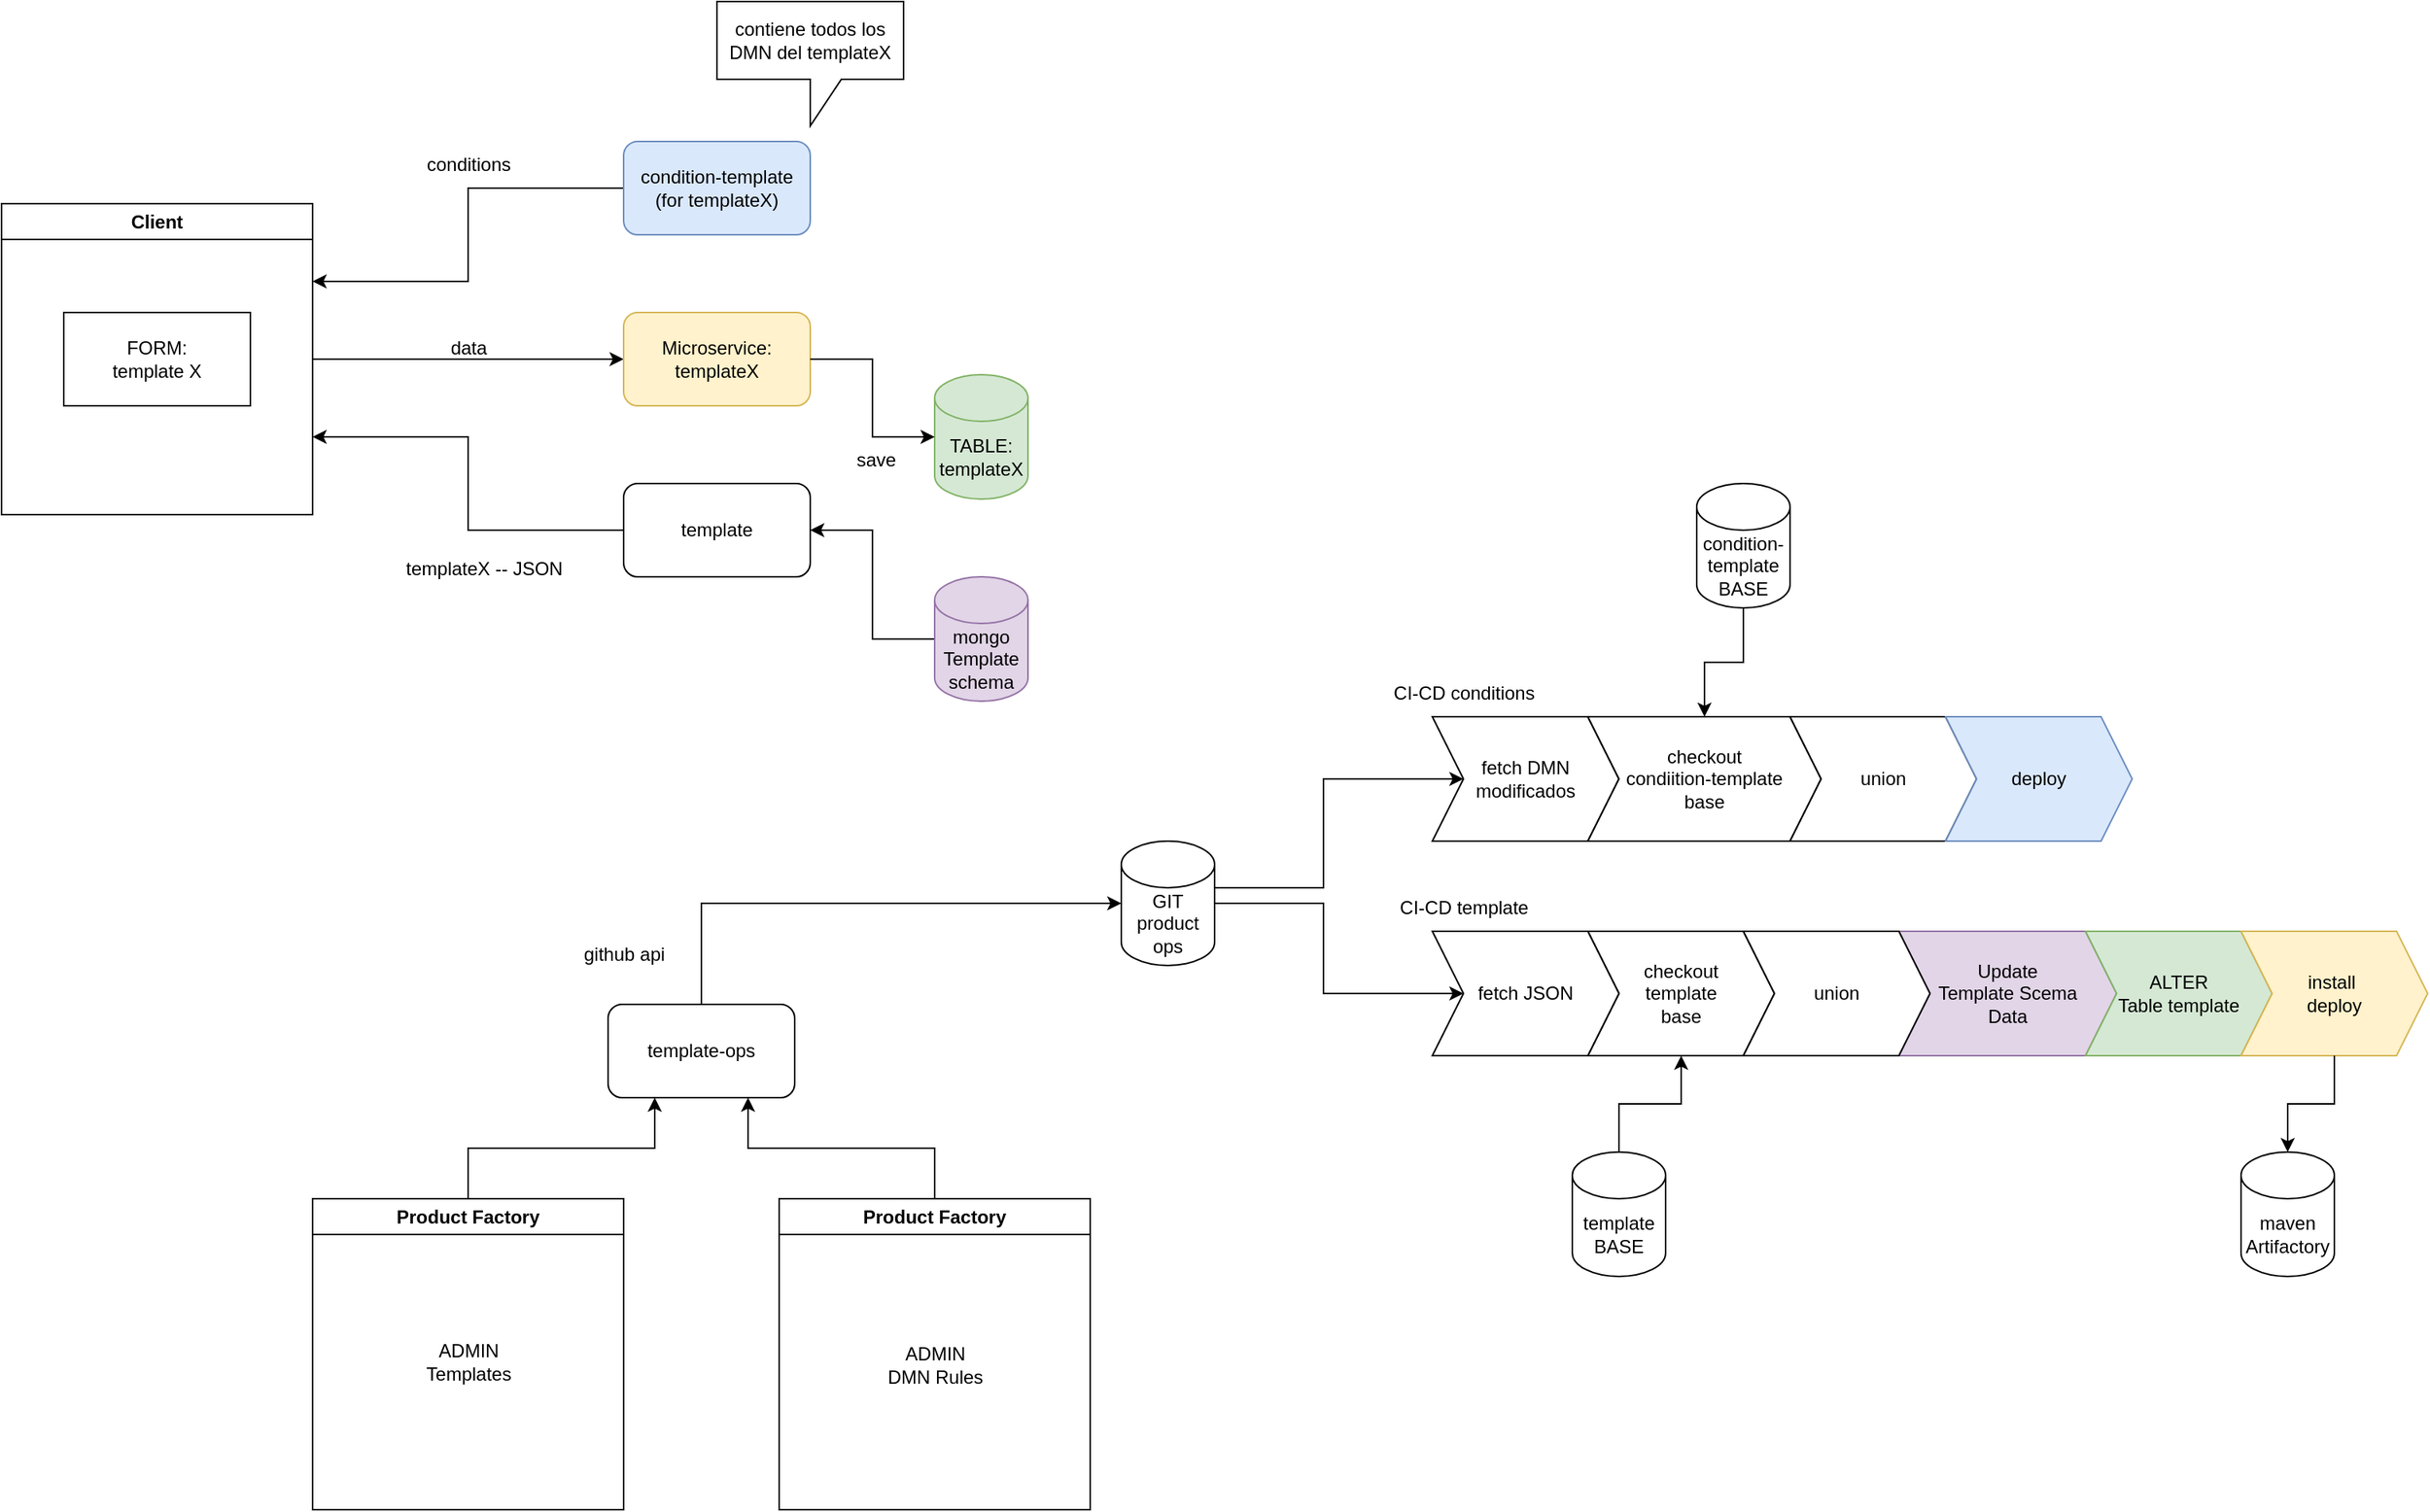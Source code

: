 <mxfile version="22.1.21" type="device">
  <diagram name="Página-1" id="6k7rhCxzKk-07utCUuns">
    <mxGraphModel dx="1802" dy="834" grid="1" gridSize="10" guides="1" tooltips="1" connect="1" arrows="1" fold="1" page="1" pageScale="1" pageWidth="1654" pageHeight="1169" math="0" shadow="0">
      <root>
        <mxCell id="0" />
        <mxCell id="1" parent="0" />
        <mxCell id="9JzTbqGydcHyfj5UqKp7-38" style="edgeStyle=orthogonalEdgeStyle;rounded=0;orthogonalLoop=1;jettySize=auto;html=1;entryX=0;entryY=0.5;entryDx=0;entryDy=0;" edge="1" parent="1" source="9JzTbqGydcHyfj5UqKp7-1" target="9JzTbqGydcHyfj5UqKp7-33">
          <mxGeometry relative="1" as="geometry">
            <Array as="points">
              <mxPoint x="930" y="650" />
              <mxPoint x="930" y="580" />
            </Array>
          </mxGeometry>
        </mxCell>
        <mxCell id="9JzTbqGydcHyfj5UqKp7-44" style="edgeStyle=orthogonalEdgeStyle;rounded=0;orthogonalLoop=1;jettySize=auto;html=1;entryX=0;entryY=0.5;entryDx=0;entryDy=0;" edge="1" parent="1" source="9JzTbqGydcHyfj5UqKp7-1" target="9JzTbqGydcHyfj5UqKp7-45">
          <mxGeometry relative="1" as="geometry">
            <mxPoint x="960" y="720" as="targetPoint" />
          </mxGeometry>
        </mxCell>
        <mxCell id="9JzTbqGydcHyfj5UqKp7-1" value="GIT&lt;br&gt;product ops" style="shape=cylinder3;whiteSpace=wrap;html=1;boundedLbl=1;backgroundOutline=1;size=15;" vertex="1" parent="1">
          <mxGeometry x="800" y="620" width="60" height="80" as="geometry" />
        </mxCell>
        <mxCell id="9JzTbqGydcHyfj5UqKp7-3" style="edgeStyle=orthogonalEdgeStyle;rounded=0;orthogonalLoop=1;jettySize=auto;html=1;" edge="1" parent="1" source="9JzTbqGydcHyfj5UqKp7-2" target="9JzTbqGydcHyfj5UqKp7-1">
          <mxGeometry relative="1" as="geometry">
            <Array as="points">
              <mxPoint x="530" y="660" />
            </Array>
          </mxGeometry>
        </mxCell>
        <mxCell id="9JzTbqGydcHyfj5UqKp7-2" value="template-ops" style="rounded=1;whiteSpace=wrap;html=1;" vertex="1" parent="1">
          <mxGeometry x="470" y="725" width="120" height="60" as="geometry" />
        </mxCell>
        <mxCell id="9JzTbqGydcHyfj5UqKp7-4" value="github api" style="text;html=1;align=center;verticalAlign=middle;resizable=0;points=[];autosize=1;strokeColor=none;fillColor=none;" vertex="1" parent="1">
          <mxGeometry x="440" y="678" width="80" height="30" as="geometry" />
        </mxCell>
        <mxCell id="9JzTbqGydcHyfj5UqKp7-10" style="edgeStyle=orthogonalEdgeStyle;rounded=0;orthogonalLoop=1;jettySize=auto;html=1;entryX=0.25;entryY=1;entryDx=0;entryDy=0;" edge="1" parent="1" source="9JzTbqGydcHyfj5UqKp7-5" target="9JzTbqGydcHyfj5UqKp7-2">
          <mxGeometry relative="1" as="geometry" />
        </mxCell>
        <mxCell id="9JzTbqGydcHyfj5UqKp7-5" value="Product Factory" style="swimlane;whiteSpace=wrap;html=1;" vertex="1" parent="1">
          <mxGeometry x="280" y="850" width="200" height="200" as="geometry" />
        </mxCell>
        <mxCell id="9JzTbqGydcHyfj5UqKp7-6" value="ADMIN&lt;br&gt;Templates" style="text;html=1;align=center;verticalAlign=middle;resizable=0;points=[];autosize=1;strokeColor=none;fillColor=none;" vertex="1" parent="9JzTbqGydcHyfj5UqKp7-5">
          <mxGeometry x="60" y="85" width="80" height="40" as="geometry" />
        </mxCell>
        <mxCell id="9JzTbqGydcHyfj5UqKp7-9" style="edgeStyle=orthogonalEdgeStyle;rounded=0;orthogonalLoop=1;jettySize=auto;html=1;entryX=0.75;entryY=1;entryDx=0;entryDy=0;" edge="1" parent="1" source="9JzTbqGydcHyfj5UqKp7-7" target="9JzTbqGydcHyfj5UqKp7-2">
          <mxGeometry relative="1" as="geometry" />
        </mxCell>
        <mxCell id="9JzTbqGydcHyfj5UqKp7-7" value="Product Factory" style="swimlane;whiteSpace=wrap;html=1;" vertex="1" parent="1">
          <mxGeometry x="580" y="850" width="200" height="200" as="geometry" />
        </mxCell>
        <mxCell id="9JzTbqGydcHyfj5UqKp7-8" value="&lt;br&gt;ADMIN&lt;br&gt;DMN Rules" style="text;html=1;align=center;verticalAlign=middle;resizable=0;points=[];autosize=1;strokeColor=none;fillColor=none;" vertex="1" parent="9JzTbqGydcHyfj5UqKp7-7">
          <mxGeometry x="60" y="70" width="80" height="60" as="geometry" />
        </mxCell>
        <mxCell id="9JzTbqGydcHyfj5UqKp7-23" style="edgeStyle=orthogonalEdgeStyle;rounded=0;orthogonalLoop=1;jettySize=auto;html=1;" edge="1" parent="1" source="9JzTbqGydcHyfj5UqKp7-11" target="9JzTbqGydcHyfj5UqKp7-21">
          <mxGeometry relative="1" as="geometry" />
        </mxCell>
        <mxCell id="9JzTbqGydcHyfj5UqKp7-11" value="Client" style="swimlane;whiteSpace=wrap;html=1;" vertex="1" parent="1">
          <mxGeometry x="80" y="210" width="200" height="200" as="geometry" />
        </mxCell>
        <mxCell id="9JzTbqGydcHyfj5UqKp7-28" value="FORM:&lt;br&gt;template X" style="rounded=0;whiteSpace=wrap;html=1;" vertex="1" parent="9JzTbqGydcHyfj5UqKp7-11">
          <mxGeometry x="40" y="70" width="120" height="60" as="geometry" />
        </mxCell>
        <mxCell id="9JzTbqGydcHyfj5UqKp7-16" style="edgeStyle=orthogonalEdgeStyle;rounded=0;orthogonalLoop=1;jettySize=auto;html=1;entryX=1;entryY=0.75;entryDx=0;entryDy=0;" edge="1" parent="1" source="9JzTbqGydcHyfj5UqKp7-12" target="9JzTbqGydcHyfj5UqKp7-11">
          <mxGeometry relative="1" as="geometry" />
        </mxCell>
        <mxCell id="9JzTbqGydcHyfj5UqKp7-12" value="template" style="rounded=1;whiteSpace=wrap;html=1;" vertex="1" parent="1">
          <mxGeometry x="480" y="390" width="120" height="60" as="geometry" />
        </mxCell>
        <mxCell id="9JzTbqGydcHyfj5UqKp7-18" style="edgeStyle=orthogonalEdgeStyle;rounded=0;orthogonalLoop=1;jettySize=auto;html=1;entryX=1;entryY=0.25;entryDx=0;entryDy=0;" edge="1" parent="1" source="9JzTbqGydcHyfj5UqKp7-13" target="9JzTbqGydcHyfj5UqKp7-11">
          <mxGeometry relative="1" as="geometry" />
        </mxCell>
        <mxCell id="9JzTbqGydcHyfj5UqKp7-13" value="condition-template&lt;br&gt;(for templateX)" style="rounded=1;whiteSpace=wrap;html=1;fillColor=#dae8fc;strokeColor=#6c8ebf;" vertex="1" parent="1">
          <mxGeometry x="480" y="170" width="120" height="60" as="geometry" />
        </mxCell>
        <mxCell id="9JzTbqGydcHyfj5UqKp7-15" style="edgeStyle=orthogonalEdgeStyle;rounded=0;orthogonalLoop=1;jettySize=auto;html=1;entryX=1;entryY=0.5;entryDx=0;entryDy=0;" edge="1" parent="1" source="9JzTbqGydcHyfj5UqKp7-14" target="9JzTbqGydcHyfj5UqKp7-12">
          <mxGeometry relative="1" as="geometry" />
        </mxCell>
        <mxCell id="9JzTbqGydcHyfj5UqKp7-14" value="mongo&lt;br&gt;Template&lt;br&gt;schema" style="shape=cylinder3;whiteSpace=wrap;html=1;boundedLbl=1;backgroundOutline=1;size=15;fillColor=#e1d5e7;strokeColor=#9673a6;" vertex="1" parent="1">
          <mxGeometry x="680" y="450" width="60" height="80" as="geometry" />
        </mxCell>
        <mxCell id="9JzTbqGydcHyfj5UqKp7-17" value="templateX -- JSON" style="text;html=1;align=center;verticalAlign=middle;resizable=0;points=[];autosize=1;strokeColor=none;fillColor=none;" vertex="1" parent="1">
          <mxGeometry x="330" y="430" width="120" height="30" as="geometry" />
        </mxCell>
        <mxCell id="9JzTbqGydcHyfj5UqKp7-19" value="conditions" style="text;html=1;align=center;verticalAlign=middle;resizable=0;points=[];autosize=1;strokeColor=none;fillColor=none;" vertex="1" parent="1">
          <mxGeometry x="340" y="170" width="80" height="30" as="geometry" />
        </mxCell>
        <mxCell id="9JzTbqGydcHyfj5UqKp7-20" value="contiene todos los DMN del templateX" style="shape=callout;whiteSpace=wrap;html=1;perimeter=calloutPerimeter;" vertex="1" parent="1">
          <mxGeometry x="540" y="80" width="120" height="80" as="geometry" />
        </mxCell>
        <mxCell id="9JzTbqGydcHyfj5UqKp7-21" value="Microservice:&lt;br&gt;templateX" style="rounded=1;whiteSpace=wrap;html=1;fillColor=#fff2cc;strokeColor=#d6b656;" vertex="1" parent="1">
          <mxGeometry x="480" y="280" width="120" height="60" as="geometry" />
        </mxCell>
        <mxCell id="9JzTbqGydcHyfj5UqKp7-24" value="data" style="text;html=1;align=center;verticalAlign=middle;resizable=0;points=[];autosize=1;strokeColor=none;fillColor=none;" vertex="1" parent="1">
          <mxGeometry x="355" y="288" width="50" height="30" as="geometry" />
        </mxCell>
        <mxCell id="9JzTbqGydcHyfj5UqKp7-25" value="TABLE:&lt;br&gt;templateX" style="shape=cylinder3;whiteSpace=wrap;html=1;boundedLbl=1;backgroundOutline=1;size=15;fillColor=#d5e8d4;strokeColor=#82b366;" vertex="1" parent="1">
          <mxGeometry x="680" y="320" width="60" height="80" as="geometry" />
        </mxCell>
        <mxCell id="9JzTbqGydcHyfj5UqKp7-26" style="edgeStyle=orthogonalEdgeStyle;rounded=0;orthogonalLoop=1;jettySize=auto;html=1;entryX=0;entryY=0.5;entryDx=0;entryDy=0;entryPerimeter=0;exitX=1;exitY=0.5;exitDx=0;exitDy=0;" edge="1" parent="1" source="9JzTbqGydcHyfj5UqKp7-21" target="9JzTbqGydcHyfj5UqKp7-25">
          <mxGeometry relative="1" as="geometry">
            <Array as="points">
              <mxPoint x="640" y="310" />
              <mxPoint x="640" y="360" />
            </Array>
          </mxGeometry>
        </mxCell>
        <mxCell id="9JzTbqGydcHyfj5UqKp7-27" value="save" style="text;html=1;align=center;verticalAlign=middle;resizable=0;points=[];autosize=1;strokeColor=none;fillColor=none;" vertex="1" parent="1">
          <mxGeometry x="617" y="360" width="50" height="30" as="geometry" />
        </mxCell>
        <mxCell id="9JzTbqGydcHyfj5UqKp7-29" value="Update&lt;br&gt;Template Scema&lt;br&gt;Data" style="shape=step;perimeter=stepPerimeter;whiteSpace=wrap;html=1;fixedSize=1;fillColor=#e1d5e7;strokeColor=#9673a6;" vertex="1" parent="1">
          <mxGeometry x="1300" y="678" width="140" height="80" as="geometry" />
        </mxCell>
        <mxCell id="9JzTbqGydcHyfj5UqKp7-30" value="ALTER&lt;br&gt;Table template" style="shape=step;perimeter=stepPerimeter;whiteSpace=wrap;html=1;fixedSize=1;fillColor=#d5e8d4;strokeColor=#82b366;" vertex="1" parent="1">
          <mxGeometry x="1420" y="678" width="120" height="80" as="geometry" />
        </mxCell>
        <mxCell id="9JzTbqGydcHyfj5UqKp7-31" value="checkout&lt;br&gt;template&lt;br&gt;base" style="shape=step;perimeter=stepPerimeter;whiteSpace=wrap;html=1;fixedSize=1;" vertex="1" parent="1">
          <mxGeometry x="1100" y="678" width="120" height="80" as="geometry" />
        </mxCell>
        <mxCell id="9JzTbqGydcHyfj5UqKp7-32" value="install&amp;nbsp;&lt;br&gt;deploy" style="shape=step;perimeter=stepPerimeter;whiteSpace=wrap;html=1;fixedSize=1;fillColor=#fff2cc;strokeColor=#d6b656;" vertex="1" parent="1">
          <mxGeometry x="1520" y="678" width="120" height="80" as="geometry" />
        </mxCell>
        <mxCell id="9JzTbqGydcHyfj5UqKp7-33" value="fetch DMN&lt;br&gt;modificados" style="shape=step;perimeter=stepPerimeter;whiteSpace=wrap;html=1;fixedSize=1;" vertex="1" parent="1">
          <mxGeometry x="1000" y="540" width="120" height="80" as="geometry" />
        </mxCell>
        <mxCell id="9JzTbqGydcHyfj5UqKp7-34" value="checkout&lt;br&gt;condiition-template&lt;br&gt;base" style="shape=step;perimeter=stepPerimeter;whiteSpace=wrap;html=1;fixedSize=1;" vertex="1" parent="1">
          <mxGeometry x="1100" y="540" width="150" height="80" as="geometry" />
        </mxCell>
        <mxCell id="9JzTbqGydcHyfj5UqKp7-35" value="union" style="shape=step;perimeter=stepPerimeter;whiteSpace=wrap;html=1;fixedSize=1;" vertex="1" parent="1">
          <mxGeometry x="1230" y="540" width="120" height="80" as="geometry" />
        </mxCell>
        <mxCell id="9JzTbqGydcHyfj5UqKp7-36" value="deploy" style="shape=step;perimeter=stepPerimeter;whiteSpace=wrap;html=1;fixedSize=1;fillColor=#dae8fc;strokeColor=#6c8ebf;" vertex="1" parent="1">
          <mxGeometry x="1330" y="540" width="120" height="80" as="geometry" />
        </mxCell>
        <mxCell id="9JzTbqGydcHyfj5UqKp7-39" value="CI-CD conditions" style="text;html=1;align=center;verticalAlign=middle;resizable=0;points=[];autosize=1;strokeColor=none;fillColor=none;" vertex="1" parent="1">
          <mxGeometry x="965" y="510" width="110" height="30" as="geometry" />
        </mxCell>
        <mxCell id="9JzTbqGydcHyfj5UqKp7-40" value="CI-CD template" style="text;html=1;align=center;verticalAlign=middle;resizable=0;points=[];autosize=1;strokeColor=none;fillColor=none;" vertex="1" parent="1">
          <mxGeometry x="965" y="648" width="110" height="30" as="geometry" />
        </mxCell>
        <mxCell id="9JzTbqGydcHyfj5UqKp7-42" style="edgeStyle=orthogonalEdgeStyle;rounded=0;orthogonalLoop=1;jettySize=auto;html=1;entryX=0.5;entryY=0;entryDx=0;entryDy=0;" edge="1" parent="1" source="9JzTbqGydcHyfj5UqKp7-41" target="9JzTbqGydcHyfj5UqKp7-34">
          <mxGeometry relative="1" as="geometry" />
        </mxCell>
        <mxCell id="9JzTbqGydcHyfj5UqKp7-41" value="condition-template&lt;br&gt;BASE" style="shape=cylinder3;whiteSpace=wrap;html=1;boundedLbl=1;backgroundOutline=1;size=15;" vertex="1" parent="1">
          <mxGeometry x="1170" y="390" width="60" height="80" as="geometry" />
        </mxCell>
        <mxCell id="9JzTbqGydcHyfj5UqKp7-47" style="edgeStyle=orthogonalEdgeStyle;rounded=0;orthogonalLoop=1;jettySize=auto;html=1;" edge="1" parent="1" source="9JzTbqGydcHyfj5UqKp7-43" target="9JzTbqGydcHyfj5UqKp7-31">
          <mxGeometry relative="1" as="geometry" />
        </mxCell>
        <mxCell id="9JzTbqGydcHyfj5UqKp7-43" value="template&lt;br&gt;BASE" style="shape=cylinder3;whiteSpace=wrap;html=1;boundedLbl=1;backgroundOutline=1;size=15;" vertex="1" parent="1">
          <mxGeometry x="1090" y="820" width="60" height="80" as="geometry" />
        </mxCell>
        <mxCell id="9JzTbqGydcHyfj5UqKp7-45" value="fetch JSON" style="shape=step;perimeter=stepPerimeter;whiteSpace=wrap;html=1;fixedSize=1;" vertex="1" parent="1">
          <mxGeometry x="1000" y="678" width="120" height="80" as="geometry" />
        </mxCell>
        <mxCell id="9JzTbqGydcHyfj5UqKp7-46" value="union" style="shape=step;perimeter=stepPerimeter;whiteSpace=wrap;html=1;fixedSize=1;" vertex="1" parent="1">
          <mxGeometry x="1200" y="678" width="120" height="80" as="geometry" />
        </mxCell>
        <mxCell id="9JzTbqGydcHyfj5UqKp7-51" value="maven&lt;br&gt;Artifactory" style="shape=cylinder3;whiteSpace=wrap;html=1;boundedLbl=1;backgroundOutline=1;size=15;" vertex="1" parent="1">
          <mxGeometry x="1520" y="820" width="60" height="80" as="geometry" />
        </mxCell>
        <mxCell id="9JzTbqGydcHyfj5UqKp7-52" style="edgeStyle=orthogonalEdgeStyle;rounded=0;orthogonalLoop=1;jettySize=auto;html=1;entryX=0.5;entryY=0;entryDx=0;entryDy=0;entryPerimeter=0;" edge="1" parent="1" source="9JzTbqGydcHyfj5UqKp7-32" target="9JzTbqGydcHyfj5UqKp7-51">
          <mxGeometry relative="1" as="geometry" />
        </mxCell>
      </root>
    </mxGraphModel>
  </diagram>
</mxfile>
